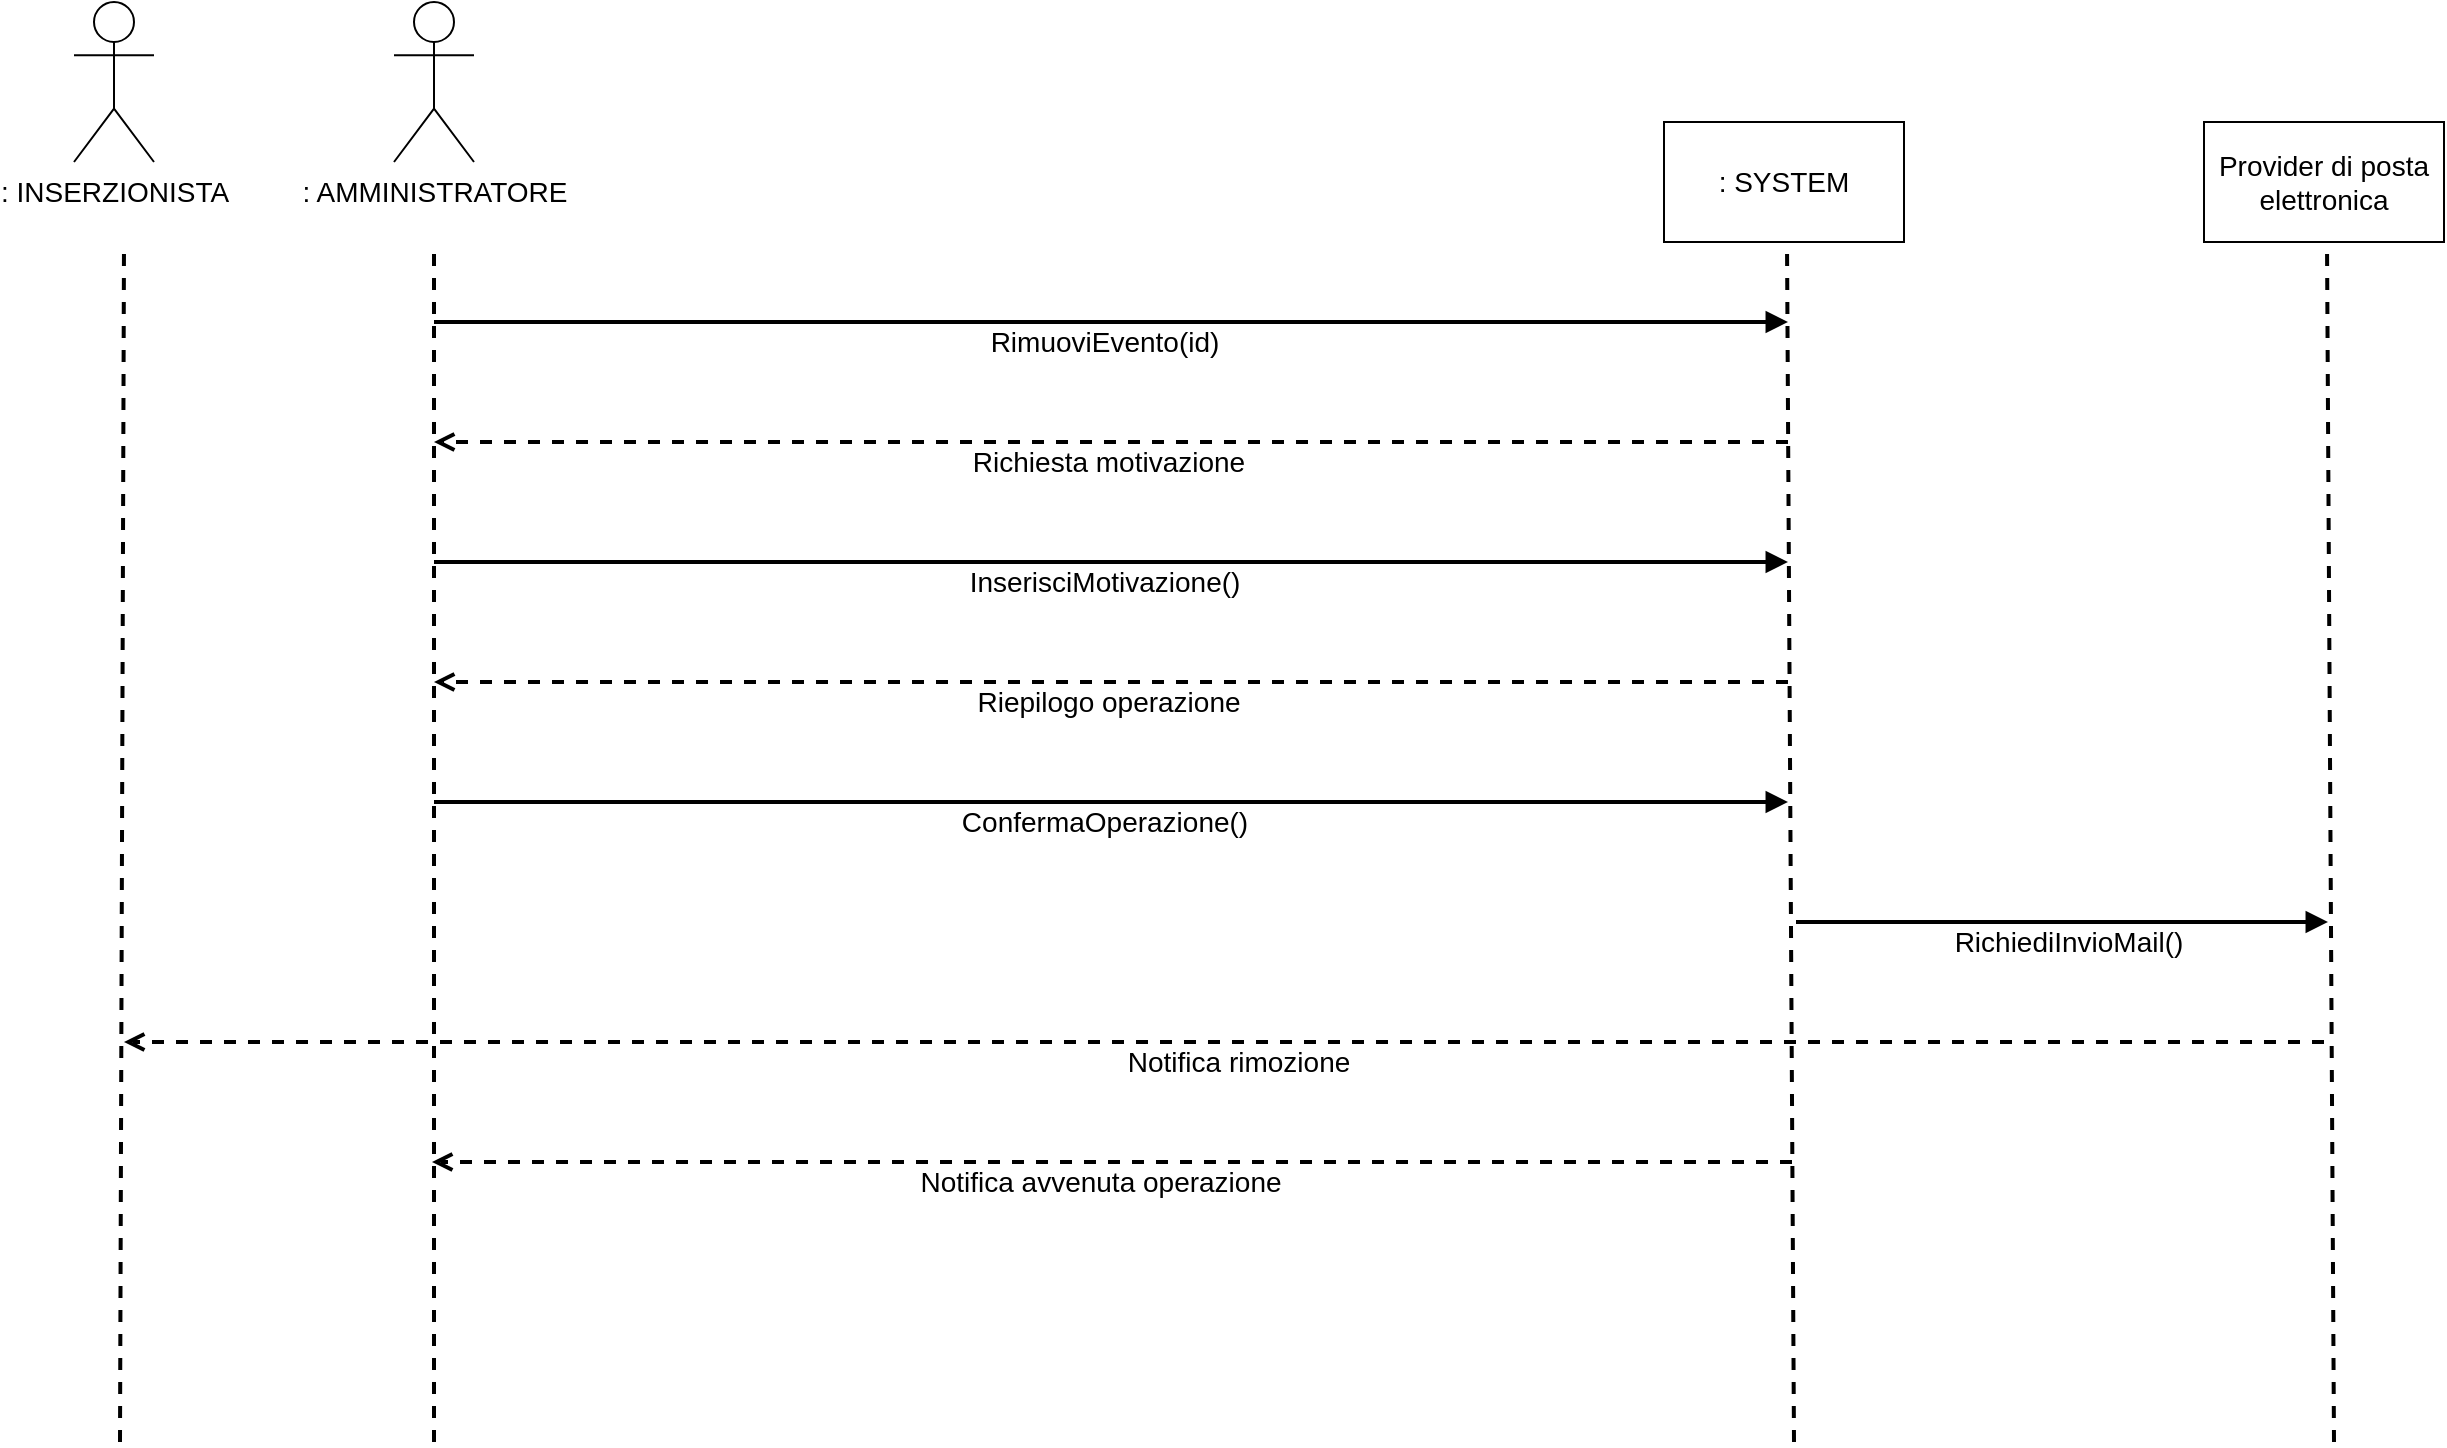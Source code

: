 <mxfile version="20.7.4" type="device"><diagram id="8IEKGp1o-v5D_-Gccrdf" name="Pagina-1"><mxGraphModel dx="1434" dy="836" grid="1" gridSize="10" guides="1" tooltips="1" connect="1" arrows="1" fold="1" page="1" pageScale="1" pageWidth="3000" pageHeight="1169" math="0" shadow="0"><root><mxCell id="0"/><mxCell id="1" parent="0"/><mxCell id="Rj7D9TdozUU8_egNgS7X-2" value="&lt;font style=&quot;font-size: 14px;&quot;&gt;: AMMINISTRATORE&lt;/font&gt;" style="shape=umlActor;verticalLabelPosition=bottom;verticalAlign=top;html=1;outlineConnect=0;" parent="1" vertex="1"><mxGeometry x="315" y="40" width="40" height="80" as="geometry"/></mxCell><mxCell id="Rj7D9TdozUU8_egNgS7X-3" value="" style="endArrow=none;dashed=1;html=1;rounded=0;fontSize=14;strokeWidth=2;" parent="1" edge="1"><mxGeometry width="50" height="50" relative="1" as="geometry"><mxPoint x="335" y="760" as="sourcePoint"/><mxPoint x="335" y="160" as="targetPoint"/></mxGeometry></mxCell><mxCell id="Rj7D9TdozUU8_egNgS7X-4" value=": SYSTEM" style="rounded=0;whiteSpace=wrap;html=1;fontSize=14;" parent="1" vertex="1"><mxGeometry x="950" y="100" width="120" height="60" as="geometry"/></mxCell><mxCell id="Rj7D9TdozUU8_egNgS7X-5" value="" style="endArrow=none;dashed=1;html=1;rounded=0;fontSize=14;strokeWidth=2;" parent="1" edge="1"><mxGeometry width="50" height="50" relative="1" as="geometry"><mxPoint x="1015" y="760" as="sourcePoint"/><mxPoint x="1011.5" y="160" as="targetPoint"/></mxGeometry></mxCell><mxCell id="Rj7D9TdozUU8_egNgS7X-13" value="" style="endArrow=block;html=1;rounded=0;strokeWidth=2;fontSize=14;endFill=1;" parent="1" edge="1"><mxGeometry width="50" height="50" relative="1" as="geometry"><mxPoint x="335" y="200" as="sourcePoint"/><mxPoint x="1012" y="200" as="targetPoint"/></mxGeometry></mxCell><mxCell id="Rj7D9TdozUU8_egNgS7X-14" value="RimuoviEvento(id)" style="edgeLabel;html=1;align=center;verticalAlign=middle;resizable=0;points=[];fontSize=14;" parent="Rj7D9TdozUU8_egNgS7X-13" vertex="1" connectable="0"><mxGeometry x="-0.061" relative="1" as="geometry"><mxPoint x="17" y="10" as="offset"/></mxGeometry></mxCell><mxCell id="Rj7D9TdozUU8_egNgS7X-15" value="" style="endArrow=open;html=1;rounded=0;strokeWidth=2;fontSize=14;endFill=0;dashed=1;" parent="1" edge="1"><mxGeometry width="50" height="50" relative="1" as="geometry"><mxPoint x="1012" y="380" as="sourcePoint"/><mxPoint x="335" y="380" as="targetPoint"/></mxGeometry></mxCell><mxCell id="Rj7D9TdozUU8_egNgS7X-16" value="Riepilogo operazione" style="edgeLabel;html=1;align=center;verticalAlign=middle;resizable=0;points=[];fontSize=14;" parent="Rj7D9TdozUU8_egNgS7X-15" vertex="1" connectable="0"><mxGeometry x="-0.061" relative="1" as="geometry"><mxPoint x="-22" y="10" as="offset"/></mxGeometry></mxCell><mxCell id="Rj7D9TdozUU8_egNgS7X-17" value="" style="endArrow=block;html=1;rounded=0;strokeWidth=2;fontSize=14;endFill=1;" parent="1" edge="1"><mxGeometry width="50" height="50" relative="1" as="geometry"><mxPoint x="335" y="440" as="sourcePoint"/><mxPoint x="1012" y="440" as="targetPoint"/></mxGeometry></mxCell><mxCell id="Rj7D9TdozUU8_egNgS7X-18" value="ConfermaOperazione()" style="edgeLabel;html=1;align=center;verticalAlign=middle;resizable=0;points=[];fontSize=14;" parent="Rj7D9TdozUU8_egNgS7X-17" vertex="1" connectable="0"><mxGeometry x="-0.061" relative="1" as="geometry"><mxPoint x="17" y="10" as="offset"/></mxGeometry></mxCell><mxCell id="Rj7D9TdozUU8_egNgS7X-21" value="" style="endArrow=none;dashed=1;html=1;rounded=0;fontSize=14;strokeWidth=2;" parent="1" edge="1"><mxGeometry width="50" height="50" relative="1" as="geometry"><mxPoint x="178" y="760" as="sourcePoint"/><mxPoint x="180" y="160" as="targetPoint"/></mxGeometry></mxCell><mxCell id="Rj7D9TdozUU8_egNgS7X-22" value="&lt;font style=&quot;font-size: 14px;&quot;&gt;: INSERZIONISTA&lt;/font&gt;" style="shape=umlActor;verticalLabelPosition=bottom;verticalAlign=top;html=1;outlineConnect=0;" parent="1" vertex="1"><mxGeometry x="155" y="40" width="40" height="80" as="geometry"/></mxCell><mxCell id="Rj7D9TdozUU8_egNgS7X-23" value="" style="endArrow=open;html=1;rounded=0;strokeWidth=2;fontSize=14;endFill=0;dashed=1;" parent="1" edge="1"><mxGeometry width="50" height="50" relative="1" as="geometry"><mxPoint x="1280" y="560" as="sourcePoint"/><mxPoint x="180" y="560" as="targetPoint"/></mxGeometry></mxCell><mxCell id="Rj7D9TdozUU8_egNgS7X-24" value="Notifica rimozione" style="edgeLabel;html=1;align=center;verticalAlign=middle;resizable=0;points=[];fontSize=14;" parent="Rj7D9TdozUU8_egNgS7X-23" vertex="1" connectable="0"><mxGeometry x="-0.061" relative="1" as="geometry"><mxPoint x="-27" y="10" as="offset"/></mxGeometry></mxCell><mxCell id="0BtLzy9zf6JeavCUW8o3-1" value="" style="endArrow=open;html=1;rounded=0;strokeWidth=2;fontSize=14;endFill=0;dashed=1;" parent="1" edge="1"><mxGeometry width="50" height="50" relative="1" as="geometry"><mxPoint x="1014" y="620" as="sourcePoint"/><mxPoint x="334" y="620" as="targetPoint"/></mxGeometry></mxCell><mxCell id="0BtLzy9zf6JeavCUW8o3-2" value="Notifica avvenuta operazione" style="edgeLabel;html=1;align=center;verticalAlign=middle;resizable=0;points=[];fontSize=14;" parent="0BtLzy9zf6JeavCUW8o3-1" vertex="1" connectable="0"><mxGeometry x="-0.061" relative="1" as="geometry"><mxPoint x="-27" y="10" as="offset"/></mxGeometry></mxCell><mxCell id="XmRhlCmnap72nUF4ZFqY-5" value="" style="endArrow=open;html=1;rounded=0;strokeWidth=2;fontSize=14;endFill=0;dashed=1;" edge="1" parent="1"><mxGeometry width="50" height="50" relative="1" as="geometry"><mxPoint x="1012" y="260" as="sourcePoint"/><mxPoint x="335" y="260" as="targetPoint"/></mxGeometry></mxCell><mxCell id="XmRhlCmnap72nUF4ZFqY-6" value="Richiesta motivazione" style="edgeLabel;html=1;align=center;verticalAlign=middle;resizable=0;points=[];fontSize=14;" vertex="1" connectable="0" parent="XmRhlCmnap72nUF4ZFqY-5"><mxGeometry x="-0.061" relative="1" as="geometry"><mxPoint x="-22" y="10" as="offset"/></mxGeometry></mxCell><mxCell id="XmRhlCmnap72nUF4ZFqY-7" value="" style="endArrow=block;html=1;rounded=0;strokeWidth=2;fontSize=14;endFill=1;" edge="1" parent="1"><mxGeometry width="50" height="50" relative="1" as="geometry"><mxPoint x="335" y="320" as="sourcePoint"/><mxPoint x="1012" y="320" as="targetPoint"/></mxGeometry></mxCell><mxCell id="XmRhlCmnap72nUF4ZFqY-8" value="InserisciMotivazione()" style="edgeLabel;html=1;align=center;verticalAlign=middle;resizable=0;points=[];fontSize=14;" vertex="1" connectable="0" parent="XmRhlCmnap72nUF4ZFqY-7"><mxGeometry x="-0.061" relative="1" as="geometry"><mxPoint x="17" y="10" as="offset"/></mxGeometry></mxCell><mxCell id="XmRhlCmnap72nUF4ZFqY-11" value="Provider di posta elettronica" style="rounded=0;whiteSpace=wrap;html=1;fontSize=14;" vertex="1" parent="1"><mxGeometry x="1220" y="100" width="120" height="60" as="geometry"/></mxCell><mxCell id="XmRhlCmnap72nUF4ZFqY-12" value="" style="endArrow=none;dashed=1;html=1;rounded=0;fontSize=14;strokeWidth=2;" edge="1" parent="1"><mxGeometry width="50" height="50" relative="1" as="geometry"><mxPoint x="1285" y="760" as="sourcePoint"/><mxPoint x="1281.5" y="160" as="targetPoint"/></mxGeometry></mxCell><mxCell id="XmRhlCmnap72nUF4ZFqY-13" value="" style="endArrow=block;html=1;rounded=0;strokeWidth=2;fontSize=14;endFill=1;" edge="1" parent="1"><mxGeometry width="50" height="50" relative="1" as="geometry"><mxPoint x="1016" y="500" as="sourcePoint"/><mxPoint x="1282" y="500" as="targetPoint"/></mxGeometry></mxCell><mxCell id="XmRhlCmnap72nUF4ZFqY-14" value="RichiediInvioMail()" style="edgeLabel;html=1;align=center;verticalAlign=middle;resizable=0;points=[];fontSize=14;" vertex="1" connectable="0" parent="XmRhlCmnap72nUF4ZFqY-13"><mxGeometry x="-0.061" relative="1" as="geometry"><mxPoint x="11" y="10" as="offset"/></mxGeometry></mxCell></root></mxGraphModel></diagram></mxfile>